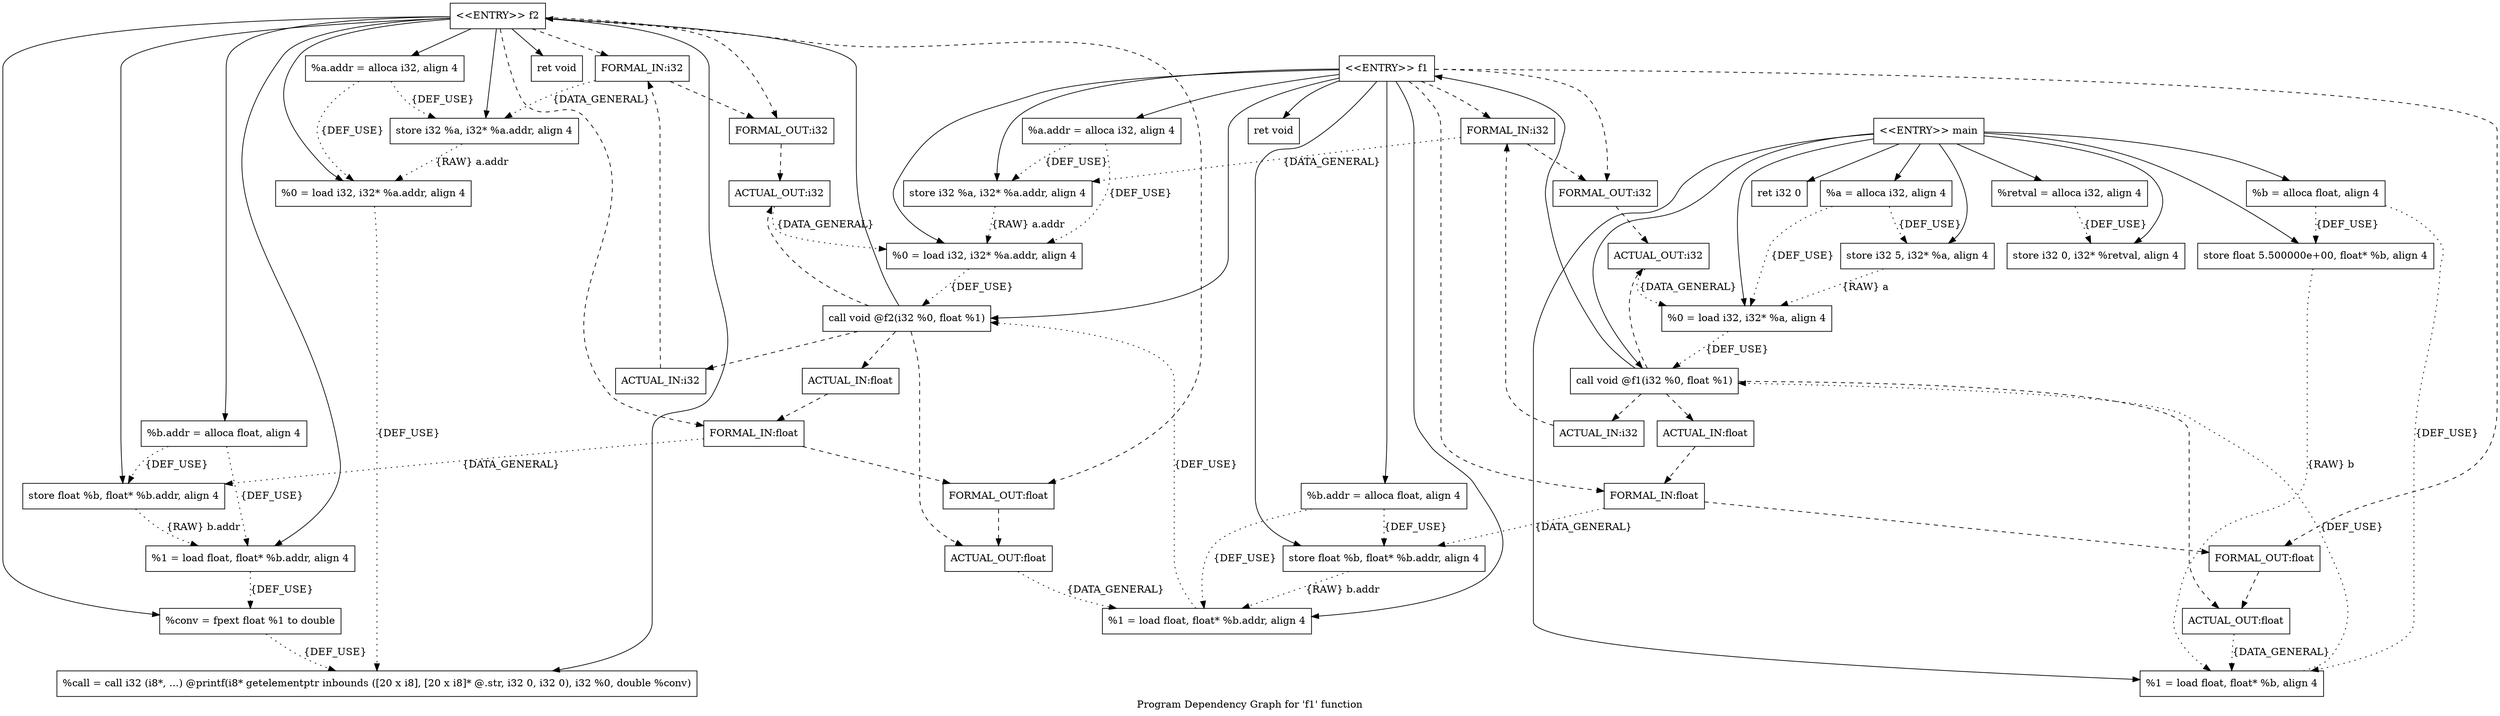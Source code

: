 digraph "Program Dependency Graph for 'f1' function" {
	label="Program Dependency Graph for 'f1' function";

	Node0x9bcb500 [shape=record,label="{  %a.addr = alloca i32, align 4}"];
	Node0x9bcb500 -> Node0x9bcbf50[style=dotted,label = "{DEF_USE}" ];
	Node0x9bcb500 -> Node0x9bcbfc0[style=dotted,label = "{DEF_USE}" ];
	Node0x9bcbf50 [shape=record,label="{  store i32 %a, i32* %a.addr, align 4}"];
	Node0x9bcbf50 -> Node0x9bcbfc0[style=dotted,label = "{RAW} a.addr"];
	Node0x9bcbfc0 [shape=record,label="{  %0 = load i32, i32* %a.addr, align 4}"];
	Node0x9bcbfc0 -> Node0x9bcc2a0[style=dotted,label = "{DEF_USE}" ];
	Node0x9bcc100 [shape=record,label="{  %b.addr = alloca float, align 4}"];
	Node0x9bcc100 -> Node0x9bcc170[style=dotted,label = "{DEF_USE}" ];
	Node0x9bcc100 -> Node0x9bcc030[style=dotted,label = "{DEF_USE}" ];
	Node0x9bcc170 [shape=record,label="{  store float %b, float* %b.addr, align 4}"];
	Node0x9bcc170 -> Node0x9bcc030[style=dotted,label = "{RAW} b.addr"];
	Node0x9bcc030 [shape=record,label="{  %1 = load float, float* %b.addr, align 4}"];
	Node0x9bcc030 -> Node0x9bcdbd0[style=dotted,label = "{DEF_USE}" ];
	Node0x9bcc2a0 [shape=record,label="{  %call = call i32 (i8*, ...) @printf(i8* getelementptr inbounds ([20 x i8], [20 x i8]* @.str, i32 0, i32 0), i32 %0, double %conv)}"];
	Node0x9bcdbd0 [shape=record,label="{  %conv = fpext float %1 to double}"];
	Node0x9bcdbd0 -> Node0x9bcc2a0[style=dotted,label = "{DEF_USE}" ];
	Node0x9bcdc60 [shape=record,label="{\<\<ENTRY\>\> f2}"];
	Node0x9bcdc60 -> Node0x9bcb500;
	Node0x9bcdc60 -> Node0x9bcc100;
	Node0x9bcdc60 -> Node0x9bcbf50;
	Node0x9bcdc60 -> Node0x9bcc170;
	Node0x9bcdc60 -> Node0x9bcbfc0;
	Node0x9bcdc60 -> Node0x9bcc030;
	Node0x9bcdc60 -> Node0x9bcdbd0;
	Node0x9bcdc60 -> Node0x9bcc2a0;
	Node0x9bcdc60 -> Node0x9bcdd80;
	Node0x9bcdc60 -> Node0x9bd1dd0[style=dashed];
	Node0x9bcdc60 -> Node0x9bd1e40[style=dashed];
	Node0x9bcdc60 -> Node0x9bd1f00[style=dashed];
	Node0x9bcdc60 -> Node0x9bd1f70[style=dashed];
	Node0x9bcdd80 [shape=record,label="{  ret void}"];
	Node0x9bcdb20 [shape=record,label="{  %a.addr = alloca i32, align 4}"];
	Node0x9bcdb20 -> Node0x9bcfd10[style=dotted,label = "{DEF_USE}" ];
	Node0x9bcdb20 -> Node0x9bcfd80[style=dotted,label = "{DEF_USE}" ];
	Node0x9bcfd10 [shape=record,label="{  store i32 %a, i32* %a.addr, align 4}"];
	Node0x9bcfd10 -> Node0x9bcfd80[style=dotted,label = "{RAW} a.addr"];
	Node0x9bcfd80 [shape=record,label="{  %0 = load i32, i32* %a.addr, align 4}"];
	Node0x9bcfd80 -> Node0x9bcf540[style=dotted,label = "{DEF_USE}" ];
	Node0x9bcf3c0 [shape=record,label="{  %b.addr = alloca float, align 4}"];
	Node0x9bcf3c0 -> Node0x9bcf430[style=dotted,label = "{DEF_USE}" ];
	Node0x9bcf3c0 -> Node0x9bcf4a0[style=dotted,label = "{DEF_USE}" ];
	Node0x9bcf430 [shape=record,label="{  store float %b, float* %b.addr, align 4}"];
	Node0x9bcf430 -> Node0x9bcf4a0[style=dotted,label = "{RAW} b.addr"];
	Node0x9bcf4a0 [shape=record,label="{  %1 = load float, float* %b.addr, align 4}"];
	Node0x9bcf4a0 -> Node0x9bcf540[style=dotted,label = "{DEF_USE}" ];
	Node0x9bcf540 [shape=record,label="{  call void @f2(i32 %0, float %1)}"];
	Node0x9bcf540 -> Node0x9bcdc60;
	Node0x9bcf540 -> Node0x9bd2590[style=dashed];
	Node0x9bcf540 -> Node0x9bd2630[style=dashed];
	Node0x9bcf540 -> Node0x9bd2600[style=dashed];
	Node0x9bcf540 -> Node0x9bd2730[style=dashed];
	Node0x9bd1dd0 [shape=record,label="{FORMAL_IN:i32}"];
	Node0x9bd1dd0 -> Node0x9bd1e40[style=dashed];
	Node0x9bd1dd0 -> Node0x9bcbf50[style=dotted, label = "{DATA_GENERAL}"];
	Node0x9bd1e40 [shape=record,label="{FORMAL_OUT:i32}"];
	Node0x9bd1e40 -> Node0x9bd2630[style=dashed];
	Node0x9bd1f00 [shape=record,label="{FORMAL_IN:float}"];
	Node0x9bd1f00 -> Node0x9bd1f70[style=dashed];
	Node0x9bd1f00 -> Node0x9bcc170[style=dotted, label = "{DATA_GENERAL}"];
	Node0x9bd1f70 [shape=record,label="{FORMAL_OUT:float}"];
	Node0x9bd1f70 -> Node0x9bd2730[style=dashed];
	Node0x9bd2590 [shape=record,label="{ACTUAL_IN:i32}"];
	Node0x9bd2590 -> Node0x9bd1dd0[style=dashed];
	Node0x9bd2630 [shape=record,label="{ACTUAL_OUT:i32}"];
	Node0x9bd2630 -> Node0x9bcfd80[style=dotted, label = "{DATA_GENERAL}"];
	Node0x9bd2600 [shape=record,label="{ACTUAL_IN:float}"];
	Node0x9bd2600 -> Node0x9bd1f00[style=dashed];
	Node0x9bd2730 [shape=record,label="{ACTUAL_OUT:float}"];
	Node0x9bd2730 -> Node0x9bcf4a0[style=dotted, label = "{DATA_GENERAL}"];
	Node0x9bd28d0 [shape=record,label="{\<\<ENTRY\>\> f1}"];
	Node0x9bd28d0 -> Node0x9bcdb20;
	Node0x9bd28d0 -> Node0x9bcf3c0;
	Node0x9bd28d0 -> Node0x9bcfd10;
	Node0x9bd28d0 -> Node0x9bcf430;
	Node0x9bd28d0 -> Node0x9bcfd80;
	Node0x9bd28d0 -> Node0x9bcf4a0;
	Node0x9bd28d0 -> Node0x9bcf540;
	Node0x9bd28d0 -> Node0x9bd2960;
	Node0x9bd28d0 -> Node0x9bd5ca0[style=dashed];
	Node0x9bd28d0 -> Node0x9bd2990[style=dashed];
	Node0x9bd28d0 -> Node0x9bd5e50[style=dashed];
	Node0x9bd28d0 -> Node0x9bd5ec0[style=dashed];
	Node0x9bd2960 [shape=record,label="{  ret void}"];
	Node0x9bd26c0 [shape=record,label="{\<\<ENTRY\>\> main}"];
	Node0x9bd26c0 -> Node0x9bd1380;
	Node0x9bd26c0 -> Node0x9bd0a10;
	Node0x9bd26c0 -> Node0x9bd0ab0;
	Node0x9bd26c0 -> Node0x9bd0a80;
	Node0x9bd26c0 -> Node0x9bd0bb0;
	Node0x9bd26c0 -> Node0x9bcf640;
	Node0x9bd26c0 -> Node0x9bd4dc0;
	Node0x9bd26c0 -> Node0x9bd4e30;
	Node0x9bd26c0 -> Node0x9bd4ea0;
	Node0x9bd26c0 -> Node0x9bcf5b0;
	Node0x9bd1380 [shape=record,label="{  %retval = alloca i32, align 4}"];
	Node0x9bd1380 -> Node0x9bd0a80[style=dotted,label = "{DEF_USE}" ];
	Node0x9bd0a10 [shape=record,label="{  %a = alloca i32, align 4}"];
	Node0x9bd0a10 -> Node0x9bd0bb0[style=dotted,label = "{DEF_USE}" ];
	Node0x9bd0a10 -> Node0x9bd4dc0[style=dotted,label = "{DEF_USE}" ];
	Node0x9bd0ab0 [shape=record,label="{  %b = alloca float, align 4}"];
	Node0x9bd0ab0 -> Node0x9bcf640[style=dotted,label = "{DEF_USE}" ];
	Node0x9bd0ab0 -> Node0x9bd4e30[style=dotted,label = "{DEF_USE}" ];
	Node0x9bd0a80 [shape=record,label="{  store i32 0, i32* %retval, align 4}"];
	Node0x9bd0bb0 [shape=record,label="{  store i32 5, i32* %a, align 4}"];
	Node0x9bd0bb0 -> Node0x9bd4dc0[style=dotted,label = "{RAW} a"];
	Node0x9bcf640 [shape=record,label="{  store float 5.500000e+00, float* %b, align 4}"];
	Node0x9bcf640 -> Node0x9bd4e30[style=dotted,label = "{RAW} b"];
	Node0x9bd4dc0 [shape=record,label="{  %0 = load i32, i32* %a, align 4}"];
	Node0x9bd4dc0 -> Node0x9bd4ea0[style=dotted,label = "{DEF_USE}" ];
	Node0x9bd4e30 [shape=record,label="{  %1 = load float, float* %b, align 4}"];
	Node0x9bd4e30 -> Node0x9bd4ea0[style=dotted,label = "{DEF_USE}" ];
	Node0x9bd4ea0 [shape=record,label="{  call void @f1(i32 %0, float %1)}"];
	Node0x9bd4ea0 -> Node0x9bd28d0;
	Node0x9bd4ea0 -> Node0x9bd64e0[style=dashed];
	Node0x9bd4ea0 -> Node0x9bd6580[style=dashed];
	Node0x9bd4ea0 -> Node0x9bd6550[style=dashed];
	Node0x9bd4ea0 -> Node0x9bd6630[style=dashed];
	Node0x9bcf5b0 [shape=record,label="{  ret i32 0}"];
	Node0x9bd5ca0 [shape=record,label="{FORMAL_IN:i32}"];
	Node0x9bd5ca0 -> Node0x9bd2990[style=dashed];
	Node0x9bd5ca0 -> Node0x9bcfd10[style=dotted, label = "{DATA_GENERAL}"];
	Node0x9bd2990 [shape=record,label="{FORMAL_OUT:i32}"];
	Node0x9bd2990 -> Node0x9bd6580[style=dashed];
	Node0x9bd5e50 [shape=record,label="{FORMAL_IN:float}"];
	Node0x9bd5e50 -> Node0x9bd5ec0[style=dashed];
	Node0x9bd5e50 -> Node0x9bcf430[style=dotted, label = "{DATA_GENERAL}"];
	Node0x9bd5ec0 [shape=record,label="{FORMAL_OUT:float}"];
	Node0x9bd5ec0 -> Node0x9bd6630[style=dashed];
	Node0x9bd64e0 [shape=record,label="{ACTUAL_IN:i32}"];
	Node0x9bd64e0 -> Node0x9bd5ca0[style=dashed];
	Node0x9bd6580 [shape=record,label="{ACTUAL_OUT:i32}"];
	Node0x9bd6580 -> Node0x9bd4dc0[style=dotted, label = "{DATA_GENERAL}"];
	Node0x9bd6550 [shape=record,label="{ACTUAL_IN:float}"];
	Node0x9bd6550 -> Node0x9bd5e50[style=dashed];
	Node0x9bd6630 [shape=record,label="{ACTUAL_OUT:float}"];
	Node0x9bd6630 -> Node0x9bd4e30[style=dotted, label = "{DATA_GENERAL}"];
}
